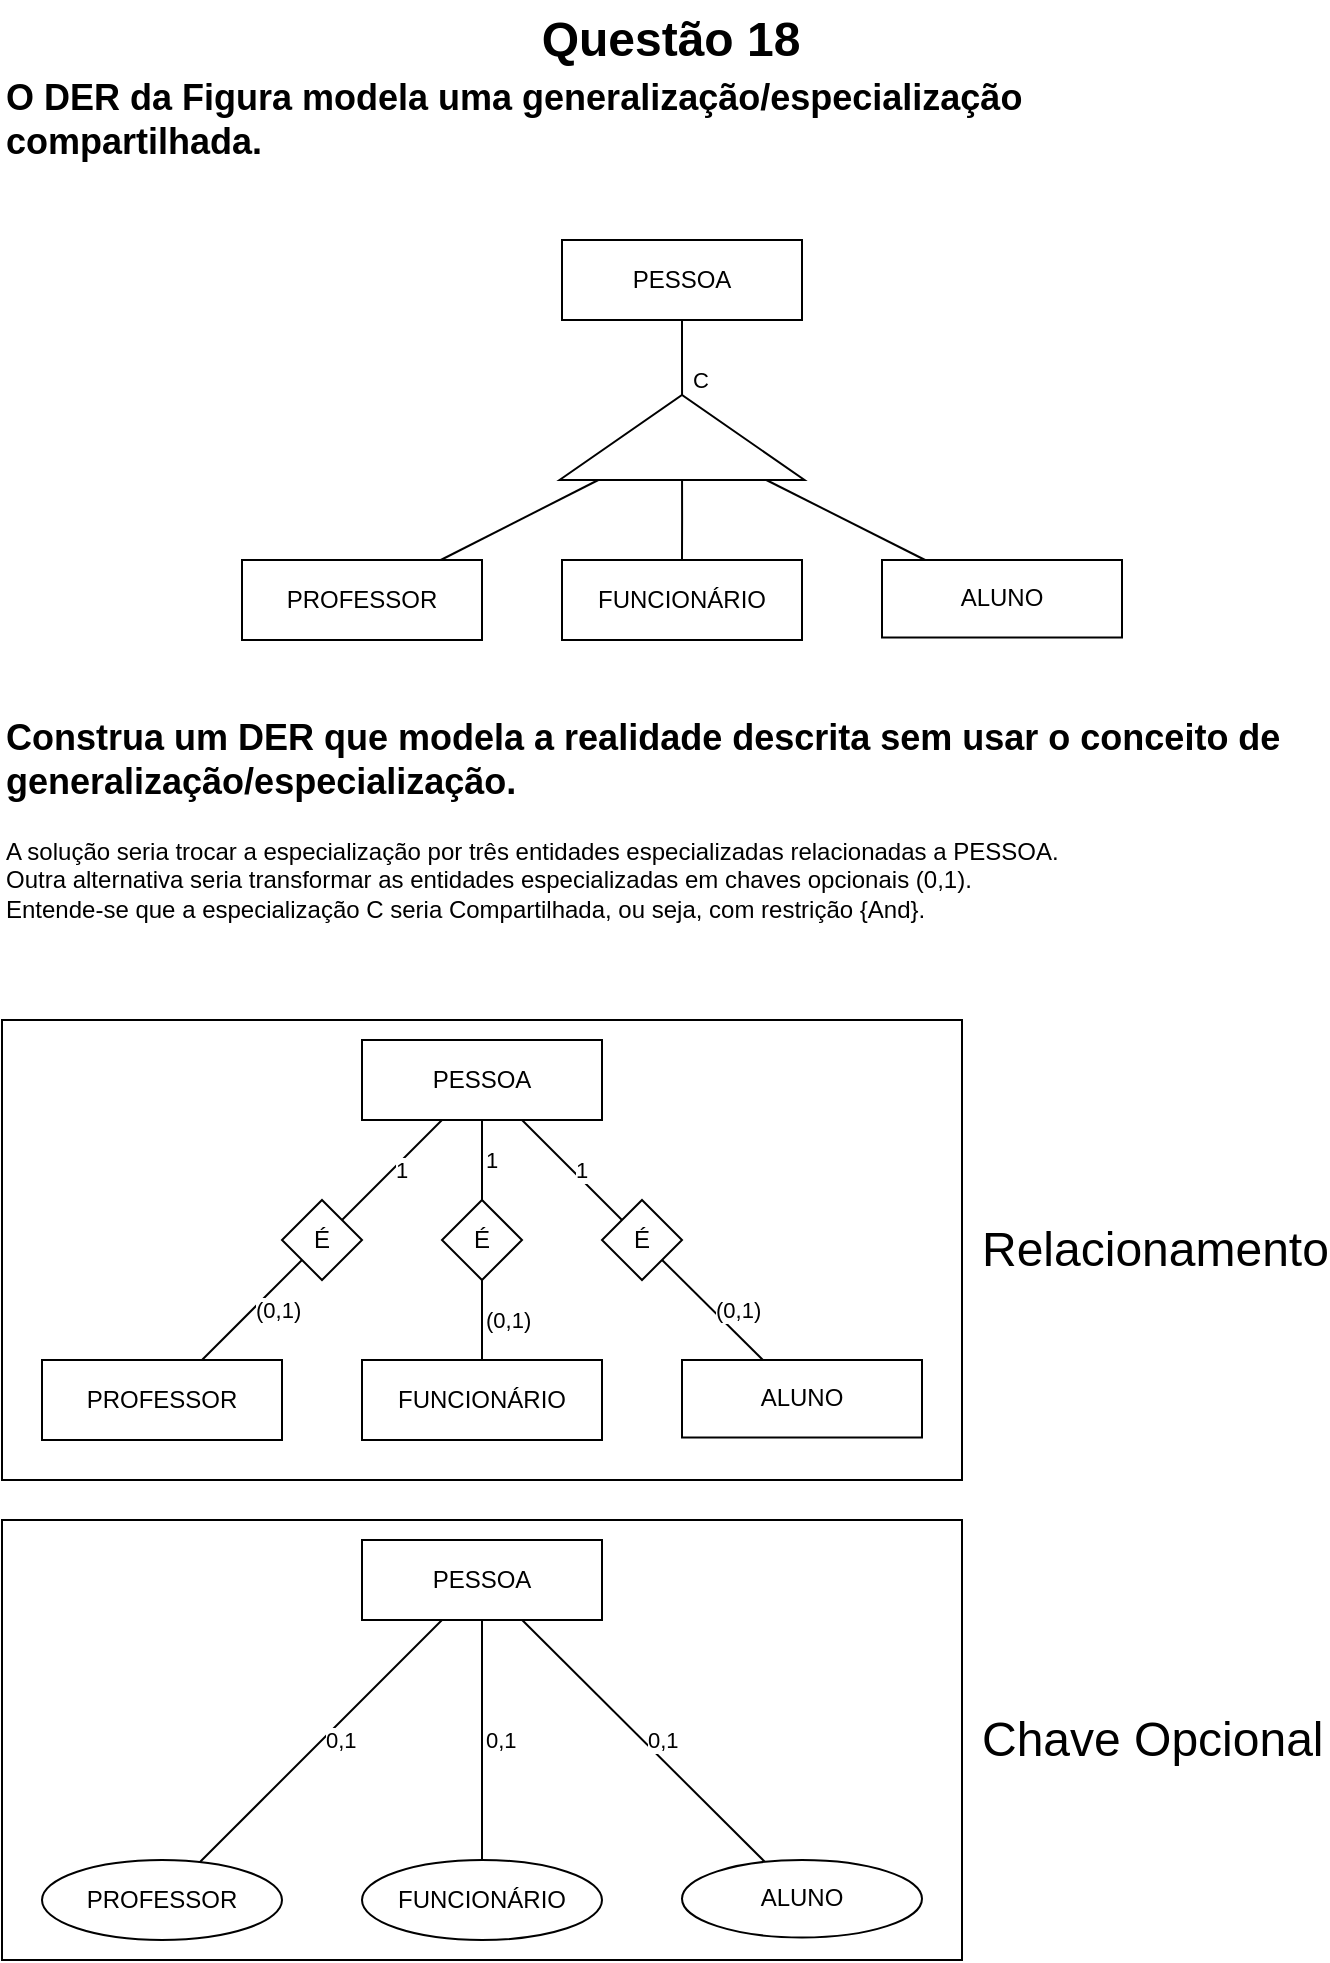 <mxfile version="14.5.1" type="device"><diagram id="K1PiYW7plfjryU15QX6y" name="Page-1"><mxGraphModel dx="780" dy="782" grid="1" gridSize="10" guides="1" tooltips="1" connect="1" arrows="1" fold="1" page="1" pageScale="1" pageWidth="827" pageHeight="1169" math="0" shadow="0"><root><mxCell id="0"/><mxCell id="1" parent="0"/><mxCell id="HJz_pFAMcq7z9vt2AJBv-148" value="Chave Opcional" style="rounded=0;whiteSpace=wrap;shadow=0;sketch=0;strokeColor=#000000;strokeWidth=1;fillColor=#FFFFFF;gradientColor=none;fontSize=24;html=1;verticalAlign=middle;labelPosition=right;verticalLabelPosition=middle;align=left;spacing=10;" vertex="1" parent="1"><mxGeometry x="80" y="800" width="480" height="220" as="geometry"/></mxCell><mxCell id="HJz_pFAMcq7z9vt2AJBv-147" value="Relacionamento" style="rounded=0;shadow=0;sketch=0;strokeColor=#000000;strokeWidth=1;fillColor=#FFFFFF;gradientColor=none;fontSize=24;labelPosition=right;verticalLabelPosition=middle;align=left;verticalAlign=middle;whiteSpace=wrap;html=1;spacing=10;" vertex="1" parent="1"><mxGeometry x="80" y="550" width="480" height="230" as="geometry"/></mxCell><mxCell id="3" value="Questão 18" style="text;strokeColor=none;fillColor=none;html=1;fontSize=24;fontStyle=1;verticalAlign=middle;align=center;" parent="1" vertex="1"><mxGeometry x="240" y="40" width="348" height="40" as="geometry"/></mxCell><mxCell id="4" value="&lt;h2&gt;O DER da Figura modela uma generalização/especialização compartilhada.&lt;/h2&gt;" style="text;strokeColor=none;fillColor=none;align=left;verticalAlign=middle;whiteSpace=wrap;rounded=0;html=1;" parent="1" vertex="1"><mxGeometry x="80" y="80" width="640" height="40" as="geometry"/></mxCell><mxCell id="101" value="C" style="edgeStyle=orthogonalEdgeStyle;rounded=0;orthogonalLoop=1;jettySize=auto;html=1;endArrow=none;endFill=0;" parent="1" source="65" target="100" edge="1"><mxGeometry x="0.664" y="10" relative="1" as="geometry"><mxPoint x="-1" y="-1" as="offset"/></mxGeometry></mxCell><mxCell id="65" value="PESSOA" style="whiteSpace=wrap;html=1;" parent="1" vertex="1"><mxGeometry x="360" y="160" width="120" height="40" as="geometry"/></mxCell><mxCell id="103" value="" style="edgeStyle=orthogonalEdgeStyle;rounded=0;orthogonalLoop=1;jettySize=auto;html=1;endArrow=none;endFill=0;" parent="1" source="100" target="102" edge="1"><mxGeometry relative="1" as="geometry"/></mxCell><mxCell id="105" value="" style="rounded=0;orthogonalLoop=1;jettySize=auto;html=1;endArrow=none;endFill=0;" parent="1" source="100" target="104" edge="1"><mxGeometry relative="1" as="geometry"/></mxCell><mxCell id="107" value="" style="rounded=0;orthogonalLoop=1;jettySize=auto;html=1;endArrow=none;endFill=0;" parent="1" source="100" target="106" edge="1"><mxGeometry relative="1" as="geometry"/></mxCell><mxCell id="100" value="" style="triangle;whiteSpace=wrap;html=1;rotation=-90;" parent="1" vertex="1"><mxGeometry x="398.75" y="197.5" width="42.5" height="122.5" as="geometry"/></mxCell><mxCell id="102" value="FUNCIONÁRIO" style="whiteSpace=wrap;html=1;" parent="1" vertex="1"><mxGeometry x="360" y="320" width="120" height="40" as="geometry"/></mxCell><mxCell id="104" value="PROFESSOR" style="whiteSpace=wrap;html=1;" parent="1" vertex="1"><mxGeometry x="200" y="320" width="120" height="40" as="geometry"/></mxCell><mxCell id="106" value="ALUNO" style="whiteSpace=wrap;html=1;" parent="1" vertex="1"><mxGeometry x="520" y="320" width="120" height="38.75" as="geometry"/></mxCell><mxCell id="108" value="&lt;h2&gt;Construa um DER que modela a realidade descrita sem usar o conceito de generalização/especialização.&lt;/h2&gt;" style="text;strokeColor=none;fillColor=none;align=left;verticalAlign=middle;whiteSpace=wrap;rounded=0;html=1;" parent="1" vertex="1"><mxGeometry x="80" y="400" width="640" height="40" as="geometry"/></mxCell><mxCell id="119" value="PESSOA" style="whiteSpace=wrap;html=1;" parent="1" vertex="1"><mxGeometry x="260" y="560" width="120" height="40" as="geometry"/></mxCell><mxCell id="120" value="&lt;span style=&quot;font-family: &amp;#34;helvetica&amp;#34; ; text-align: center&quot;&gt;(0,1)&lt;/span&gt;" style="rounded=0;orthogonalLoop=1;jettySize=auto;html=1;endArrow=none;endFill=0;labelPosition=right;verticalLabelPosition=middle;align=left;verticalAlign=middle;" parent="1" source="130" target="124" edge="1"><mxGeometry relative="1" as="geometry"><mxPoint x="320.0" y="680" as="sourcePoint"/></mxGeometry></mxCell><mxCell id="121" value="&lt;span style=&quot;font-family: &amp;#34;helvetica&amp;#34; ; text-align: center&quot;&gt;(0,1)&lt;/span&gt;" style="rounded=0;orthogonalLoop=1;jettySize=auto;html=1;endArrow=none;endFill=0;labelPosition=right;verticalLabelPosition=middle;align=left;verticalAlign=middle;" parent="1" source="128" target="125" edge="1"><mxGeometry relative="1" as="geometry"><mxPoint x="278.154" y="680" as="sourcePoint"/></mxGeometry></mxCell><mxCell id="122" value="&lt;span style=&quot;font-family: &amp;#34;helvetica&amp;#34; ; text-align: center&quot;&gt;(0,1)&lt;/span&gt;" style="rounded=0;orthogonalLoop=1;jettySize=auto;html=1;endArrow=none;endFill=0;labelPosition=right;verticalLabelPosition=middle;align=left;verticalAlign=middle;" parent="1" source="132" target="126" edge="1"><mxGeometry relative="1" as="geometry"><mxPoint x="362.171" y="680" as="sourcePoint"/></mxGeometry></mxCell><mxCell id="124" value="FUNCIONÁRIO" style="whiteSpace=wrap;html=1;" parent="1" vertex="1"><mxGeometry x="260" y="720" width="120" height="40" as="geometry"/></mxCell><mxCell id="125" value="PROFESSOR" style="whiteSpace=wrap;html=1;" parent="1" vertex="1"><mxGeometry x="100" y="720" width="120" height="40" as="geometry"/></mxCell><mxCell id="126" value="ALUNO" style="whiteSpace=wrap;html=1;" parent="1" vertex="1"><mxGeometry x="420" y="720" width="120" height="38.75" as="geometry"/></mxCell><mxCell id="128" value="É" style="rhombus;whiteSpace=wrap;html=1;sketch=0;" parent="1" vertex="1"><mxGeometry x="220" y="640" width="40" height="40" as="geometry"/></mxCell><mxCell id="129" value="&lt;span style=&quot;font-family: &amp;#34;helvetica&amp;#34; ; text-align: center&quot;&gt;1&lt;/span&gt;" style="rounded=0;orthogonalLoop=1;jettySize=auto;html=1;endArrow=none;endFill=0;labelPosition=right;verticalLabelPosition=middle;align=left;verticalAlign=middle;" parent="1" source="119" target="128" edge="1"><mxGeometry relative="1" as="geometry"><mxPoint x="300" y="600" as="sourcePoint"/><mxPoint x="180" y="720" as="targetPoint"/></mxGeometry></mxCell><mxCell id="130" value="É" style="rhombus;whiteSpace=wrap;html=1;sketch=0;" parent="1" vertex="1"><mxGeometry x="300" y="640" width="40" height="40" as="geometry"/></mxCell><mxCell id="131" value="&lt;span style=&quot;font-family: &amp;#34;helvetica&amp;#34; ; text-align: center&quot;&gt;1&lt;/span&gt;" style="rounded=0;orthogonalLoop=1;jettySize=auto;html=1;endArrow=none;endFill=0;labelPosition=right;verticalLabelPosition=middle;align=left;verticalAlign=middle;" parent="1" source="119" target="130" edge="1"><mxGeometry relative="1" as="geometry"><mxPoint x="320" y="600" as="sourcePoint"/><mxPoint x="320" y="720" as="targetPoint"/></mxGeometry></mxCell><mxCell id="132" value="É" style="rhombus;whiteSpace=wrap;html=1;sketch=0;" parent="1" vertex="1"><mxGeometry x="380" y="640" width="40" height="40" as="geometry"/></mxCell><mxCell id="133" value="&lt;span style=&quot;color: rgb(0 , 0 , 0) ; font-family: &amp;#34;helvetica&amp;#34; ; font-size: 11px ; font-style: normal ; font-weight: 400 ; letter-spacing: normal ; text-align: center ; text-indent: 0px ; text-transform: none ; word-spacing: 0px ; background-color: rgb(255 , 255 , 255) ; display: inline ; float: none&quot;&gt;1&lt;/span&gt;" style="rounded=0;orthogonalLoop=1;jettySize=auto;html=1;endArrow=none;endFill=0;labelPosition=right;verticalLabelPosition=middle;align=left;verticalAlign=middle;" parent="1" source="119" target="132" edge="1"><mxGeometry relative="1" as="geometry"><mxPoint x="340.078" y="600" as="sourcePoint"/><mxPoint x="460.549" y="720" as="targetPoint"/></mxGeometry></mxCell><mxCell id="134" value="A solução seria trocar a especialização por três entidades especializadas relacionadas a PESSOA.&lt;br&gt;Outra alternativa seria transformar as entidades especializadas em chaves opcionais (0,1).&lt;br&gt;Entende-se que a especialização C seria Compartilhada, ou seja, com restrição {And}." style="text;html=1;align=left;verticalAlign=middle;whiteSpace=wrap;rounded=0;sketch=0;" parent="1" vertex="1"><mxGeometry x="80" y="440" width="640" height="80" as="geometry"/></mxCell><mxCell id="HJz_pFAMcq7z9vt2AJBv-134" value="PESSOA" style="whiteSpace=wrap;html=1;" vertex="1" parent="1"><mxGeometry x="260" y="810" width="120" height="40" as="geometry"/></mxCell><mxCell id="HJz_pFAMcq7z9vt2AJBv-135" value="&lt;div style=&quot;text-align: center&quot;&gt;&lt;font face=&quot;helvetica&quot;&gt;0,1&lt;/font&gt;&lt;/div&gt;" style="rounded=0;orthogonalLoop=1;jettySize=auto;html=1;endArrow=none;endFill=0;labelPosition=right;verticalLabelPosition=middle;align=left;verticalAlign=middle;" edge="1" source="HJz_pFAMcq7z9vt2AJBv-134" target="HJz_pFAMcq7z9vt2AJBv-138" parent="1"><mxGeometry relative="1" as="geometry"><mxPoint x="320" y="930" as="sourcePoint"/></mxGeometry></mxCell><mxCell id="HJz_pFAMcq7z9vt2AJBv-136" value="&lt;span style=&quot;font-family: &amp;#34;helvetica&amp;#34; ; text-align: center&quot;&gt;0,1&lt;/span&gt;" style="rounded=0;orthogonalLoop=1;jettySize=auto;html=1;endArrow=none;endFill=0;labelPosition=right;verticalLabelPosition=middle;align=left;verticalAlign=middle;" edge="1" source="HJz_pFAMcq7z9vt2AJBv-134" target="HJz_pFAMcq7z9vt2AJBv-139" parent="1"><mxGeometry relative="1" as="geometry"><mxPoint x="230" y="920" as="sourcePoint"/></mxGeometry></mxCell><mxCell id="HJz_pFAMcq7z9vt2AJBv-137" value="&lt;span style=&quot;font-family: &amp;#34;helvetica&amp;#34; ; text-align: center&quot;&gt;0,1&lt;/span&gt;" style="rounded=0;orthogonalLoop=1;jettySize=auto;html=1;endArrow=none;endFill=0;labelPosition=right;verticalLabelPosition=middle;align=left;verticalAlign=middle;" edge="1" source="HJz_pFAMcq7z9vt2AJBv-134" target="HJz_pFAMcq7z9vt2AJBv-140" parent="1"><mxGeometry relative="1" as="geometry"><mxPoint x="410.039" y="919.961" as="sourcePoint"/></mxGeometry></mxCell><mxCell id="HJz_pFAMcq7z9vt2AJBv-138" value="FUNCIONÁRIO" style="ellipse;whiteSpace=wrap;html=1;fontFamily=Helvetica;fontSize=12;fontColor=#000000;align=center;strokeColor=#000000;fillColor=#ffffff;" vertex="1" parent="1"><mxGeometry x="260" y="970" width="120" height="40" as="geometry"/></mxCell><mxCell id="HJz_pFAMcq7z9vt2AJBv-139" value="PROFESSOR" style="ellipse;whiteSpace=wrap;html=1;fontFamily=Helvetica;fontSize=12;fontColor=#000000;align=center;strokeColor=#000000;fillColor=#ffffff;" vertex="1" parent="1"><mxGeometry x="100" y="970" width="120" height="40" as="geometry"/></mxCell><mxCell id="HJz_pFAMcq7z9vt2AJBv-140" value="ALUNO" style="ellipse;whiteSpace=wrap;html=1;fontFamily=Helvetica;fontSize=12;fontColor=#000000;align=center;strokeColor=#000000;fillColor=#ffffff;" vertex="1" parent="1"><mxGeometry x="420" y="970" width="120" height="38.75" as="geometry"/></mxCell></root></mxGraphModel></diagram></mxfile>